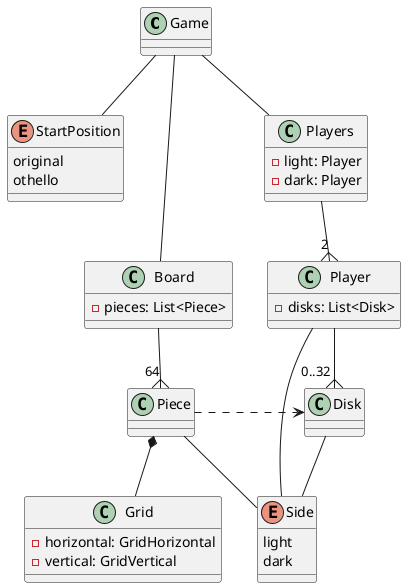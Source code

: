 @startuml

class Game
Game -- StartPosition
Game -- Players
Game -- Board

enum StartPosition {
  original
  othello
}

class Players {
  - light: Player
  - dark: Player
}
Players --{ "2" Player

class Player {
  - disks: List<Disk>
}
Player -- Side
Player --{ "0..32" Disk

enum Side {
  light
  dark
}

class Disk
Disk -- Side

class Board {
  - pieces: List<Piece>
}
Board --{ "64" Piece

class Grid {
  - horizontal: GridHorizontal
  - vertical: GridVertical
}

class Piece {
}
Piece *-- Grid
Piece -- Side
Piece .> Disk

@enduml
